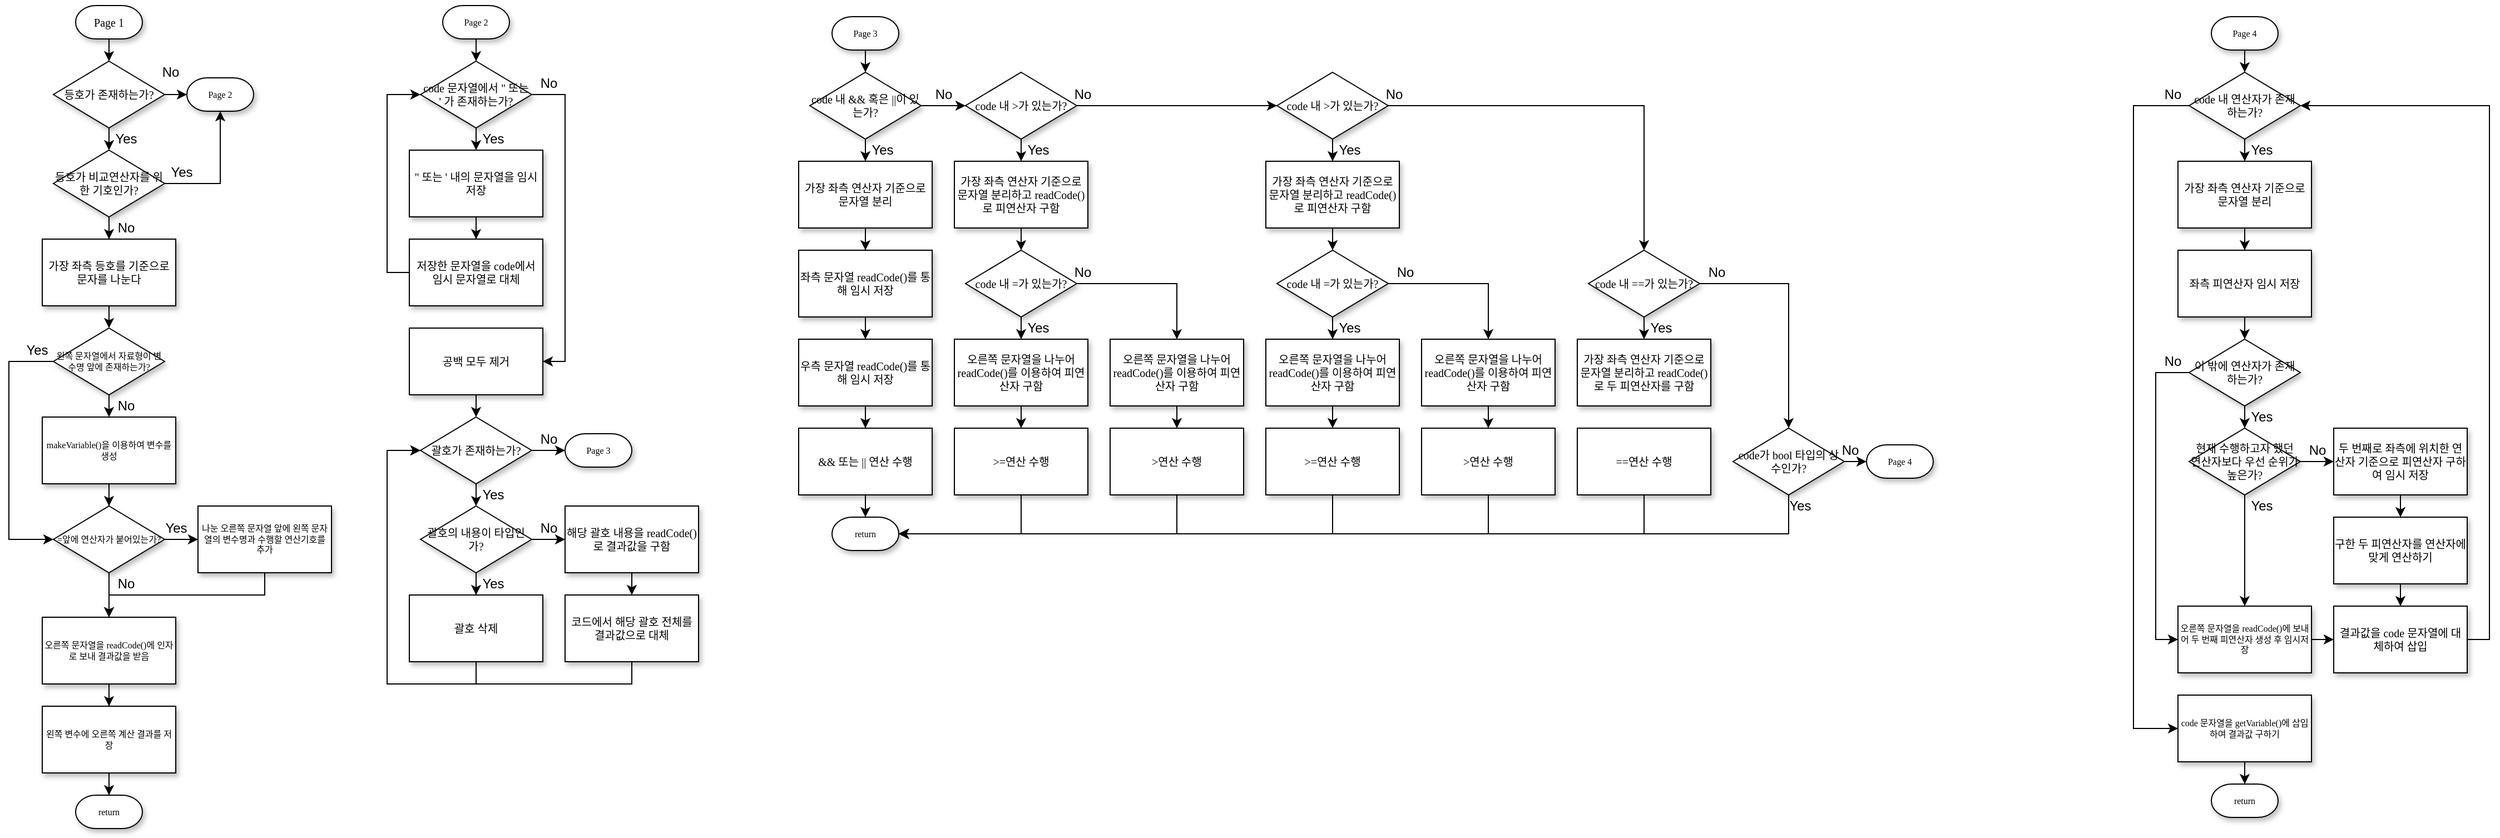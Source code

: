 <mxfile version="12.5.5" type="device"><diagram name="Page-1" id="edf60f1a-56cd-e834-aa8a-f176f3a09ee4"><mxGraphModel dx="1826" dy="829" grid="1" gridSize="10" guides="1" tooltips="1" connect="1" arrows="1" fold="1" page="1" pageScale="1" pageWidth="1100" pageHeight="850" background="#ffffff" math="0" shadow="0"><root><mxCell id="0"/><mxCell id="1" parent="0"/><mxCell id="qxy805auKsBZZ3fR9gLI-24" style="edgeStyle=orthogonalEdgeStyle;rounded=0;orthogonalLoop=1;jettySize=auto;html=1;exitX=0.5;exitY=1;exitDx=0;exitDy=0;exitPerimeter=0;entryX=0.5;entryY=0;entryDx=0;entryDy=0;" edge="1" parent="1" source="qxy805auKsBZZ3fR9gLI-2" target="qxy805auKsBZZ3fR9gLI-3"><mxGeometry relative="1" as="geometry"/></mxCell><mxCell id="qxy805auKsBZZ3fR9gLI-2" value="&lt;font style=&quot;font-size: 10px&quot;&gt;Page 1&lt;/font&gt;" style="strokeWidth=1;html=1;shape=mxgraph.flowchart.terminator;whiteSpace=wrap;rounded=0;shadow=1;labelBackgroundColor=none;fontFamily=Verdana;fontSize=8;align=center;" vertex="1" parent="1"><mxGeometry x="100" y="60" width="60" height="30" as="geometry"/></mxCell><mxCell id="qxy805auKsBZZ3fR9gLI-25" style="edgeStyle=orthogonalEdgeStyle;rounded=0;orthogonalLoop=1;jettySize=auto;html=1;exitX=0.5;exitY=1;exitDx=0;exitDy=0;entryX=0.5;entryY=0;entryDx=0;entryDy=0;" edge="1" parent="1" source="qxy805auKsBZZ3fR9gLI-3" target="qxy805auKsBZZ3fR9gLI-5"><mxGeometry relative="1" as="geometry"/></mxCell><mxCell id="qxy805auKsBZZ3fR9gLI-40" style="edgeStyle=orthogonalEdgeStyle;rounded=0;orthogonalLoop=1;jettySize=auto;html=1;exitX=1;exitY=0.5;exitDx=0;exitDy=0;entryX=0;entryY=0.5;entryDx=0;entryDy=0;entryPerimeter=0;" edge="1" parent="1" source="qxy805auKsBZZ3fR9gLI-3" target="qxy805auKsBZZ3fR9gLI-36"><mxGeometry relative="1" as="geometry"/></mxCell><mxCell id="qxy805auKsBZZ3fR9gLI-3" value="&lt;font style=&quot;font-size: 10px&quot;&gt;등호가 존재하는가?&lt;/font&gt;" style="rhombus;whiteSpace=wrap;html=1;rounded=0;shadow=1;labelBackgroundColor=none;strokeWidth=1;fontFamily=Verdana;fontSize=8;align=center;" vertex="1" parent="1"><mxGeometry x="80" y="110" width="100" height="60" as="geometry"/></mxCell><mxCell id="qxy805auKsBZZ3fR9gLI-27" style="edgeStyle=orthogonalEdgeStyle;rounded=0;orthogonalLoop=1;jettySize=auto;html=1;exitX=0.5;exitY=1;exitDx=0;exitDy=0;entryX=0.5;entryY=0;entryDx=0;entryDy=0;" edge="1" parent="1" source="qxy805auKsBZZ3fR9gLI-4" target="qxy805auKsBZZ3fR9gLI-7"><mxGeometry relative="1" as="geometry"/></mxCell><mxCell id="qxy805auKsBZZ3fR9gLI-4" value="&lt;font style=&quot;font-size: 10px&quot;&gt;가장 좌측 등호를 기준으로 문자를 나눈다&lt;/font&gt;" style="rounded=0;whiteSpace=wrap;html=1;shadow=1;labelBackgroundColor=none;strokeWidth=1;fontFamily=Verdana;fontSize=8;align=center;" vertex="1" parent="1"><mxGeometry x="70" y="270" width="120" height="60" as="geometry"/></mxCell><mxCell id="qxy805auKsBZZ3fR9gLI-26" style="edgeStyle=orthogonalEdgeStyle;rounded=0;orthogonalLoop=1;jettySize=auto;html=1;exitX=0.5;exitY=1;exitDx=0;exitDy=0;" edge="1" parent="1" source="qxy805auKsBZZ3fR9gLI-5" target="qxy805auKsBZZ3fR9gLI-4"><mxGeometry relative="1" as="geometry"/></mxCell><mxCell id="qxy805auKsBZZ3fR9gLI-41" style="edgeStyle=orthogonalEdgeStyle;rounded=0;orthogonalLoop=1;jettySize=auto;html=1;exitX=1;exitY=0.5;exitDx=0;exitDy=0;entryX=0.5;entryY=1;entryDx=0;entryDy=0;entryPerimeter=0;" edge="1" parent="1" source="qxy805auKsBZZ3fR9gLI-5" target="qxy805auKsBZZ3fR9gLI-36"><mxGeometry relative="1" as="geometry"/></mxCell><mxCell id="qxy805auKsBZZ3fR9gLI-5" value="&lt;font style=&quot;font-size: 10px&quot;&gt;등호가 비교연산자를 위한 기호인가?&lt;/font&gt;" style="rhombus;whiteSpace=wrap;html=1;rounded=0;shadow=1;labelBackgroundColor=none;strokeWidth=1;fontFamily=Verdana;fontSize=8;align=center;" vertex="1" parent="1"><mxGeometry x="80" y="190" width="100" height="60" as="geometry"/></mxCell><mxCell id="qxy805auKsBZZ3fR9gLI-29" style="edgeStyle=orthogonalEdgeStyle;rounded=0;orthogonalLoop=1;jettySize=auto;html=1;exitX=0.5;exitY=1;exitDx=0;exitDy=0;" edge="1" parent="1" source="qxy805auKsBZZ3fR9gLI-6" target="qxy805auKsBZZ3fR9gLI-12"><mxGeometry relative="1" as="geometry"/></mxCell><mxCell id="qxy805auKsBZZ3fR9gLI-6" value="makeVariable()을 이용하여 변수를 생성" style="rounded=0;whiteSpace=wrap;html=1;shadow=1;labelBackgroundColor=none;strokeWidth=1;fontFamily=Verdana;fontSize=8;align=center;" vertex="1" parent="1"><mxGeometry x="70" y="430" width="120" height="60" as="geometry"/></mxCell><mxCell id="qxy805auKsBZZ3fR9gLI-28" style="edgeStyle=orthogonalEdgeStyle;rounded=0;orthogonalLoop=1;jettySize=auto;html=1;exitX=0.5;exitY=1;exitDx=0;exitDy=0;entryX=0.5;entryY=0;entryDx=0;entryDy=0;" edge="1" parent="1" source="qxy805auKsBZZ3fR9gLI-7" target="qxy805auKsBZZ3fR9gLI-6"><mxGeometry relative="1" as="geometry"/></mxCell><mxCell id="qxy805auKsBZZ3fR9gLI-30" style="edgeStyle=orthogonalEdgeStyle;rounded=0;orthogonalLoop=1;jettySize=auto;html=1;exitX=0;exitY=0.5;exitDx=0;exitDy=0;entryX=0;entryY=0.5;entryDx=0;entryDy=0;" edge="1" parent="1" source="qxy805auKsBZZ3fR9gLI-7" target="qxy805auKsBZZ3fR9gLI-12"><mxGeometry relative="1" as="geometry"><Array as="points"><mxPoint x="40" y="380"/><mxPoint x="40" y="540"/></Array></mxGeometry></mxCell><mxCell id="qxy805auKsBZZ3fR9gLI-7" value="왼쪽 문자열에서 자료형이 변수명 앞에 존재하는가?" style="rhombus;whiteSpace=wrap;html=1;rounded=0;shadow=1;labelBackgroundColor=none;strokeWidth=1;fontFamily=Verdana;fontSize=8;align=center;" vertex="1" parent="1"><mxGeometry x="80" y="350" width="100" height="60" as="geometry"/></mxCell><mxCell id="qxy805auKsBZZ3fR9gLI-23" style="edgeStyle=orthogonalEdgeStyle;rounded=0;orthogonalLoop=1;jettySize=auto;html=1;exitX=0.5;exitY=1;exitDx=0;exitDy=0;" edge="1" parent="1" source="qxy805auKsBZZ3fR9gLI-8" target="qxy805auKsBZZ3fR9gLI-9"><mxGeometry relative="1" as="geometry"/></mxCell><mxCell id="qxy805auKsBZZ3fR9gLI-8" value="오른쪽 문자열을 readCode()에 인자로 보내 결과값을 받음" style="rounded=0;whiteSpace=wrap;html=1;shadow=1;labelBackgroundColor=none;strokeWidth=1;fontFamily=Verdana;fontSize=8;align=center;" vertex="1" parent="1"><mxGeometry x="70" y="610" width="120" height="60" as="geometry"/></mxCell><mxCell id="qxy805auKsBZZ3fR9gLI-35" style="edgeStyle=orthogonalEdgeStyle;rounded=0;orthogonalLoop=1;jettySize=auto;html=1;exitX=0.5;exitY=1;exitDx=0;exitDy=0;" edge="1" parent="1" source="qxy805auKsBZZ3fR9gLI-9" target="qxy805auKsBZZ3fR9gLI-34"><mxGeometry relative="1" as="geometry"/></mxCell><mxCell id="qxy805auKsBZZ3fR9gLI-9" value="왼쪽 변수에 오른쪽 계산 결과를 저장" style="rounded=0;whiteSpace=wrap;html=1;shadow=1;labelBackgroundColor=none;strokeWidth=1;fontFamily=Verdana;fontSize=8;align=center;" vertex="1" parent="1"><mxGeometry x="70" y="690" width="120" height="60" as="geometry"/></mxCell><mxCell id="qxy805auKsBZZ3fR9gLI-22" style="edgeStyle=orthogonalEdgeStyle;rounded=0;orthogonalLoop=1;jettySize=auto;html=1;exitX=0.5;exitY=1;exitDx=0;exitDy=0;entryX=0.5;entryY=0;entryDx=0;entryDy=0;" edge="1" parent="1" source="qxy805auKsBZZ3fR9gLI-10" target="qxy805auKsBZZ3fR9gLI-8"><mxGeometry relative="1" as="geometry"/></mxCell><mxCell id="qxy805auKsBZZ3fR9gLI-10" value="나눈 오른쪽 문자열 앞에 왼쪽 문자열의 변수명과 수행할 연산기호를 추가" style="rounded=0;whiteSpace=wrap;html=1;shadow=1;labelBackgroundColor=none;strokeWidth=1;fontFamily=Verdana;fontSize=8;align=center;" vertex="1" parent="1"><mxGeometry x="210" y="510" width="120" height="60" as="geometry"/></mxCell><mxCell id="qxy805auKsBZZ3fR9gLI-16" style="edgeStyle=orthogonalEdgeStyle;rounded=0;orthogonalLoop=1;jettySize=auto;html=1;exitX=1;exitY=0.5;exitDx=0;exitDy=0;entryX=0;entryY=0.5;entryDx=0;entryDy=0;" edge="1" parent="1" source="qxy805auKsBZZ3fR9gLI-12" target="qxy805auKsBZZ3fR9gLI-10"><mxGeometry relative="1" as="geometry"/></mxCell><mxCell id="qxy805auKsBZZ3fR9gLI-19" style="edgeStyle=orthogonalEdgeStyle;rounded=0;orthogonalLoop=1;jettySize=auto;html=1;exitX=0.5;exitY=1;exitDx=0;exitDy=0;entryX=0.5;entryY=0;entryDx=0;entryDy=0;" edge="1" parent="1" source="qxy805auKsBZZ3fR9gLI-12" target="qxy805auKsBZZ3fR9gLI-8"><mxGeometry relative="1" as="geometry"/></mxCell><mxCell id="qxy805auKsBZZ3fR9gLI-12" value="=앞에 연산자가 붙어있는가?" style="rhombus;whiteSpace=wrap;html=1;rounded=0;shadow=1;labelBackgroundColor=none;strokeWidth=1;fontFamily=Verdana;fontSize=8;align=center;" vertex="1" parent="1"><mxGeometry x="80" y="510" width="100" height="60" as="geometry"/></mxCell><mxCell id="qxy805auKsBZZ3fR9gLI-18" value="Yes" style="text;html=1;align=center;verticalAlign=middle;resizable=0;points=[];autosize=1;" vertex="1" parent="1"><mxGeometry x="175" y="520" width="30" height="20" as="geometry"/></mxCell><mxCell id="qxy805auKsBZZ3fR9gLI-20" value="No" style="text;html=1;align=center;verticalAlign=middle;resizable=0;points=[];autosize=1;" vertex="1" parent="1"><mxGeometry x="130" y="570" width="30" height="20" as="geometry"/></mxCell><mxCell id="qxy805auKsBZZ3fR9gLI-34" value="return" style="strokeWidth=1;html=1;shape=mxgraph.flowchart.terminator;whiteSpace=wrap;rounded=0;shadow=1;labelBackgroundColor=none;fontFamily=Verdana;fontSize=8;align=center;" vertex="1" parent="1"><mxGeometry x="100" y="770" width="60" height="30" as="geometry"/></mxCell><mxCell id="qxy805auKsBZZ3fR9gLI-36" value="Page 2" style="strokeWidth=1;html=1;shape=mxgraph.flowchart.terminator;whiteSpace=wrap;rounded=0;shadow=1;labelBackgroundColor=none;fontFamily=Verdana;fontSize=8;align=center;" vertex="1" parent="1"><mxGeometry x="200" y="125.0" width="60" height="30" as="geometry"/></mxCell><mxCell id="qxy805auKsBZZ3fR9gLI-69" style="edgeStyle=orthogonalEdgeStyle;rounded=0;orthogonalLoop=1;jettySize=auto;html=1;exitX=0.5;exitY=1;exitDx=0;exitDy=0;exitPerimeter=0;entryX=0.5;entryY=0;entryDx=0;entryDy=0;" edge="1" parent="1" source="qxy805auKsBZZ3fR9gLI-43" target="qxy805auKsBZZ3fR9gLI-44"><mxGeometry relative="1" as="geometry"/></mxCell><mxCell id="qxy805auKsBZZ3fR9gLI-43" value="Page 2" style="strokeWidth=1;html=1;shape=mxgraph.flowchart.terminator;whiteSpace=wrap;rounded=0;shadow=1;labelBackgroundColor=none;fontFamily=Verdana;fontSize=8;align=center;" vertex="1" parent="1"><mxGeometry x="430" y="60" width="60" height="30" as="geometry"/></mxCell><mxCell id="qxy805auKsBZZ3fR9gLI-48" style="edgeStyle=orthogonalEdgeStyle;rounded=0;orthogonalLoop=1;jettySize=auto;html=1;exitX=0.5;exitY=1;exitDx=0;exitDy=0;entryX=0.5;entryY=0;entryDx=0;entryDy=0;" edge="1" parent="1" source="qxy805auKsBZZ3fR9gLI-44" target="qxy805auKsBZZ3fR9gLI-45"><mxGeometry relative="1" as="geometry"/></mxCell><mxCell id="qxy805auKsBZZ3fR9gLI-51" style="edgeStyle=orthogonalEdgeStyle;rounded=0;orthogonalLoop=1;jettySize=auto;html=1;exitX=1;exitY=0.5;exitDx=0;exitDy=0;entryX=1;entryY=0.5;entryDx=0;entryDy=0;" edge="1" parent="1" source="qxy805auKsBZZ3fR9gLI-44" target="qxy805auKsBZZ3fR9gLI-50"><mxGeometry relative="1" as="geometry"/></mxCell><mxCell id="qxy805auKsBZZ3fR9gLI-44" value="&lt;span style=&quot;font-size: 10px&quot;&gt;code 문자열에서 &quot; 또는 ' 가 존재하는가?&lt;/span&gt;" style="rhombus;whiteSpace=wrap;html=1;rounded=0;shadow=1;labelBackgroundColor=none;strokeWidth=1;fontFamily=Verdana;fontSize=8;align=center;" vertex="1" parent="1"><mxGeometry x="410" y="110" width="100" height="60" as="geometry"/></mxCell><mxCell id="qxy805auKsBZZ3fR9gLI-49" style="edgeStyle=orthogonalEdgeStyle;rounded=0;orthogonalLoop=1;jettySize=auto;html=1;exitX=0.5;exitY=1;exitDx=0;exitDy=0;" edge="1" parent="1" source="qxy805auKsBZZ3fR9gLI-45" target="qxy805auKsBZZ3fR9gLI-46"><mxGeometry relative="1" as="geometry"/></mxCell><mxCell id="qxy805auKsBZZ3fR9gLI-45" value="&lt;span style=&quot;font-size: 10px&quot;&gt;&quot; 또는 ' 내의 문자열을 임시 저장&lt;/span&gt;" style="rounded=0;whiteSpace=wrap;html=1;shadow=1;labelBackgroundColor=none;strokeWidth=1;fontFamily=Verdana;fontSize=8;align=center;" vertex="1" parent="1"><mxGeometry x="400" y="190" width="120" height="60" as="geometry"/></mxCell><mxCell id="qxy805auKsBZZ3fR9gLI-47" style="edgeStyle=orthogonalEdgeStyle;rounded=0;orthogonalLoop=1;jettySize=auto;html=1;exitX=0;exitY=0.5;exitDx=0;exitDy=0;entryX=0;entryY=0.5;entryDx=0;entryDy=0;" edge="1" parent="1" source="qxy805auKsBZZ3fR9gLI-46" target="qxy805auKsBZZ3fR9gLI-44"><mxGeometry relative="1" as="geometry"/></mxCell><mxCell id="qxy805auKsBZZ3fR9gLI-46" value="&lt;span style=&quot;font-size: 10px&quot;&gt;저장한 문자열을 code에서 임시 문자열로 대체&lt;/span&gt;" style="rounded=0;whiteSpace=wrap;html=1;shadow=1;labelBackgroundColor=none;strokeWidth=1;fontFamily=Verdana;fontSize=8;align=center;" vertex="1" parent="1"><mxGeometry x="400" y="270" width="120" height="60" as="geometry"/></mxCell><mxCell id="qxy805auKsBZZ3fR9gLI-98" style="edgeStyle=orthogonalEdgeStyle;rounded=0;orthogonalLoop=1;jettySize=auto;html=1;exitX=0.5;exitY=1;exitDx=0;exitDy=0;entryX=0.5;entryY=0;entryDx=0;entryDy=0;" edge="1" parent="1" source="qxy805auKsBZZ3fR9gLI-50" target="qxy805auKsBZZ3fR9gLI-53"><mxGeometry relative="1" as="geometry"/></mxCell><mxCell id="qxy805auKsBZZ3fR9gLI-50" value="&lt;span style=&quot;font-size: 10px&quot;&gt;공백 모두 제거&lt;/span&gt;" style="rounded=0;whiteSpace=wrap;html=1;shadow=1;labelBackgroundColor=none;strokeWidth=1;fontFamily=Verdana;fontSize=8;align=center;" vertex="1" parent="1"><mxGeometry x="400" y="350" width="120" height="60" as="geometry"/></mxCell><mxCell id="qxy805auKsBZZ3fR9gLI-65" style="edgeStyle=orthogonalEdgeStyle;rounded=0;orthogonalLoop=1;jettySize=auto;html=1;exitX=0.5;exitY=1;exitDx=0;exitDy=0;entryX=0.5;entryY=0;entryDx=0;entryDy=0;" edge="1" parent="1" source="qxy805auKsBZZ3fR9gLI-53" target="qxy805auKsBZZ3fR9gLI-54"><mxGeometry relative="1" as="geometry"/></mxCell><mxCell id="qxy805auKsBZZ3fR9gLI-68" style="edgeStyle=orthogonalEdgeStyle;rounded=0;orthogonalLoop=1;jettySize=auto;html=1;exitX=1;exitY=0.5;exitDx=0;exitDy=0;entryX=0;entryY=0.5;entryDx=0;entryDy=0;entryPerimeter=0;" edge="1" parent="1" source="qxy805auKsBZZ3fR9gLI-53" target="qxy805auKsBZZ3fR9gLI-66"><mxGeometry relative="1" as="geometry"/></mxCell><mxCell id="qxy805auKsBZZ3fR9gLI-53" value="&lt;span style=&quot;font-size: 10px&quot;&gt;괄호가 존재하는가?&lt;/span&gt;" style="rhombus;whiteSpace=wrap;html=1;rounded=0;shadow=1;labelBackgroundColor=none;strokeWidth=1;fontFamily=Verdana;fontSize=8;align=center;" vertex="1" parent="1"><mxGeometry x="410" y="430" width="100" height="60" as="geometry"/></mxCell><mxCell id="qxy805auKsBZZ3fR9gLI-58" style="edgeStyle=orthogonalEdgeStyle;rounded=0;orthogonalLoop=1;jettySize=auto;html=1;exitX=1;exitY=0.5;exitDx=0;exitDy=0;entryX=0;entryY=0.5;entryDx=0;entryDy=0;" edge="1" parent="1" source="qxy805auKsBZZ3fR9gLI-54" target="qxy805auKsBZZ3fR9gLI-56"><mxGeometry relative="1" as="geometry"/></mxCell><mxCell id="qxy805auKsBZZ3fR9gLI-60" style="edgeStyle=orthogonalEdgeStyle;rounded=0;orthogonalLoop=1;jettySize=auto;html=1;exitX=0.5;exitY=1;exitDx=0;exitDy=0;" edge="1" parent="1" source="qxy805auKsBZZ3fR9gLI-54" target="qxy805auKsBZZ3fR9gLI-55"><mxGeometry relative="1" as="geometry"/></mxCell><mxCell id="qxy805auKsBZZ3fR9gLI-54" value="&lt;span style=&quot;font-size: 10px&quot;&gt;괄호의 내용이 타입인가?&lt;/span&gt;" style="rhombus;whiteSpace=wrap;html=1;rounded=0;shadow=1;labelBackgroundColor=none;strokeWidth=1;fontFamily=Verdana;fontSize=8;align=center;" vertex="1" parent="1"><mxGeometry x="410" y="510" width="100" height="60" as="geometry"/></mxCell><mxCell id="qxy805auKsBZZ3fR9gLI-63" style="edgeStyle=orthogonalEdgeStyle;rounded=0;orthogonalLoop=1;jettySize=auto;html=1;exitX=0.5;exitY=1;exitDx=0;exitDy=0;" edge="1" parent="1" source="qxy805auKsBZZ3fR9gLI-55"><mxGeometry relative="1" as="geometry"><mxPoint x="410" y="460" as="targetPoint"/><Array as="points"><mxPoint x="460" y="670"/><mxPoint x="380" y="670"/><mxPoint x="380" y="460"/></Array></mxGeometry></mxCell><mxCell id="qxy805auKsBZZ3fR9gLI-55" value="&lt;span style=&quot;font-size: 10px&quot;&gt;괄호 삭제&lt;/span&gt;" style="rounded=0;whiteSpace=wrap;html=1;shadow=1;labelBackgroundColor=none;strokeWidth=1;fontFamily=Verdana;fontSize=8;align=center;" vertex="1" parent="1"><mxGeometry x="400" y="590" width="120" height="60" as="geometry"/></mxCell><mxCell id="qxy805auKsBZZ3fR9gLI-59" style="edgeStyle=orthogonalEdgeStyle;rounded=0;orthogonalLoop=1;jettySize=auto;html=1;exitX=0.5;exitY=1;exitDx=0;exitDy=0;entryX=0.5;entryY=0;entryDx=0;entryDy=0;" edge="1" parent="1" source="qxy805auKsBZZ3fR9gLI-56" target="qxy805auKsBZZ3fR9gLI-57"><mxGeometry relative="1" as="geometry"/></mxCell><mxCell id="qxy805auKsBZZ3fR9gLI-56" value="&lt;span style=&quot;font-size: 10px&quot;&gt;해당 괄호 내용을 readCode()로 결과값을 구함&lt;/span&gt;" style="rounded=0;whiteSpace=wrap;html=1;shadow=1;labelBackgroundColor=none;strokeWidth=1;fontFamily=Verdana;fontSize=8;align=center;" vertex="1" parent="1"><mxGeometry x="540" y="510" width="120" height="60" as="geometry"/></mxCell><mxCell id="qxy805auKsBZZ3fR9gLI-61" style="edgeStyle=orthogonalEdgeStyle;rounded=0;orthogonalLoop=1;jettySize=auto;html=1;exitX=0.5;exitY=1;exitDx=0;exitDy=0;entryX=0;entryY=0.5;entryDx=0;entryDy=0;" edge="1" parent="1" source="qxy805auKsBZZ3fR9gLI-57" target="qxy805auKsBZZ3fR9gLI-53"><mxGeometry relative="1" as="geometry"><Array as="points"><mxPoint x="600" y="670"/><mxPoint x="380" y="670"/><mxPoint x="380" y="460"/></Array></mxGeometry></mxCell><mxCell id="qxy805auKsBZZ3fR9gLI-57" value="&lt;span style=&quot;font-size: 10px&quot;&gt;코드에서 해당 괄호 전체를 결과값으로 대체&lt;/span&gt;" style="rounded=0;whiteSpace=wrap;html=1;shadow=1;labelBackgroundColor=none;strokeWidth=1;fontFamily=Verdana;fontSize=8;align=center;" vertex="1" parent="1"><mxGeometry x="540" y="590" width="120" height="60" as="geometry"/></mxCell><mxCell id="qxy805auKsBZZ3fR9gLI-66" value="Page 3" style="strokeWidth=1;html=1;shape=mxgraph.flowchart.terminator;whiteSpace=wrap;rounded=0;shadow=1;labelBackgroundColor=none;fontFamily=Verdana;fontSize=8;align=center;" vertex="1" parent="1"><mxGeometry x="540" y="445.0" width="60" height="30" as="geometry"/></mxCell><mxCell id="qxy805auKsBZZ3fR9gLI-96" style="edgeStyle=orthogonalEdgeStyle;rounded=0;orthogonalLoop=1;jettySize=auto;html=1;exitX=0.5;exitY=1;exitDx=0;exitDy=0;exitPerimeter=0;entryX=0.5;entryY=0;entryDx=0;entryDy=0;" edge="1" parent="1" source="qxy805auKsBZZ3fR9gLI-70" target="qxy805auKsBZZ3fR9gLI-71"><mxGeometry relative="1" as="geometry"/></mxCell><mxCell id="qxy805auKsBZZ3fR9gLI-70" value="Page 4" style="strokeWidth=1;html=1;shape=mxgraph.flowchart.terminator;whiteSpace=wrap;rounded=0;shadow=1;labelBackgroundColor=none;fontFamily=Verdana;fontSize=8;align=center;" vertex="1" parent="1"><mxGeometry x="2020" y="70.0" width="60" height="30" as="geometry"/></mxCell><mxCell id="qxy805auKsBZZ3fR9gLI-83" style="edgeStyle=orthogonalEdgeStyle;rounded=0;orthogonalLoop=1;jettySize=auto;html=1;exitX=0;exitY=0.5;exitDx=0;exitDy=0;entryX=0;entryY=0.5;entryDx=0;entryDy=0;" edge="1" parent="1" source="qxy805auKsBZZ3fR9gLI-71" target="qxy805auKsBZZ3fR9gLI-81"><mxGeometry relative="1" as="geometry"><Array as="points"><mxPoint x="1950" y="150"/><mxPoint x="1950" y="710"/></Array></mxGeometry></mxCell><mxCell id="qxy805auKsBZZ3fR9gLI-84" style="edgeStyle=orthogonalEdgeStyle;rounded=0;orthogonalLoop=1;jettySize=auto;html=1;exitX=0.5;exitY=1;exitDx=0;exitDy=0;entryX=0.5;entryY=0;entryDx=0;entryDy=0;" edge="1" parent="1" source="qxy805auKsBZZ3fR9gLI-71" target="qxy805auKsBZZ3fR9gLI-72"><mxGeometry relative="1" as="geometry"/></mxCell><mxCell id="qxy805auKsBZZ3fR9gLI-71" value="&lt;span style=&quot;font-size: 10px&quot;&gt;code 내 연산자가 존재하는가?&lt;/span&gt;" style="rhombus;whiteSpace=wrap;html=1;rounded=0;shadow=1;labelBackgroundColor=none;strokeWidth=1;fontFamily=Verdana;fontSize=8;align=center;" vertex="1" parent="1"><mxGeometry x="2000" y="120" width="100" height="60" as="geometry"/></mxCell><mxCell id="qxy805auKsBZZ3fR9gLI-85" style="edgeStyle=orthogonalEdgeStyle;rounded=0;orthogonalLoop=1;jettySize=auto;html=1;exitX=0.5;exitY=1;exitDx=0;exitDy=0;" edge="1" parent="1" source="qxy805auKsBZZ3fR9gLI-72" target="qxy805auKsBZZ3fR9gLI-73"><mxGeometry relative="1" as="geometry"/></mxCell><mxCell id="qxy805auKsBZZ3fR9gLI-72" value="&lt;span style=&quot;font-size: 10px&quot;&gt;가장 좌측 연산자 기준으로 문자열 분리&lt;/span&gt;" style="rounded=0;whiteSpace=wrap;html=1;shadow=1;labelBackgroundColor=none;strokeWidth=1;fontFamily=Verdana;fontSize=8;align=center;" vertex="1" parent="1"><mxGeometry x="1990" y="200" width="120" height="60" as="geometry"/></mxCell><mxCell id="qxy805auKsBZZ3fR9gLI-86" style="edgeStyle=orthogonalEdgeStyle;rounded=0;orthogonalLoop=1;jettySize=auto;html=1;exitX=0.5;exitY=1;exitDx=0;exitDy=0;entryX=0.5;entryY=0;entryDx=0;entryDy=0;" edge="1" parent="1" source="qxy805auKsBZZ3fR9gLI-73" target="qxy805auKsBZZ3fR9gLI-74"><mxGeometry relative="1" as="geometry"/></mxCell><mxCell id="qxy805auKsBZZ3fR9gLI-73" value="&lt;span style=&quot;font-size: 10px&quot;&gt;좌측 피연산자 임시 저장&lt;/span&gt;" style="rounded=0;whiteSpace=wrap;html=1;shadow=1;labelBackgroundColor=none;strokeWidth=1;fontFamily=Verdana;fontSize=8;align=center;" vertex="1" parent="1"><mxGeometry x="1990" y="280" width="120" height="60" as="geometry"/></mxCell><mxCell id="qxy805auKsBZZ3fR9gLI-87" style="edgeStyle=orthogonalEdgeStyle;rounded=0;orthogonalLoop=1;jettySize=auto;html=1;exitX=0.5;exitY=1;exitDx=0;exitDy=0;entryX=0.5;entryY=0;entryDx=0;entryDy=0;" edge="1" parent="1" source="qxy805auKsBZZ3fR9gLI-74" target="qxy805auKsBZZ3fR9gLI-75"><mxGeometry relative="1" as="geometry"/></mxCell><mxCell id="qxy805auKsBZZ3fR9gLI-88" style="edgeStyle=orthogonalEdgeStyle;rounded=0;orthogonalLoop=1;jettySize=auto;html=1;exitX=0;exitY=0.5;exitDx=0;exitDy=0;entryX=0;entryY=0.5;entryDx=0;entryDy=0;" edge="1" parent="1" source="qxy805auKsBZZ3fR9gLI-74" target="qxy805auKsBZZ3fR9gLI-79"><mxGeometry relative="1" as="geometry"><Array as="points"><mxPoint x="1970" y="390"/><mxPoint x="1970" y="630"/></Array></mxGeometry></mxCell><mxCell id="qxy805auKsBZZ3fR9gLI-74" value="&lt;span style=&quot;font-size: 10px&quot;&gt;이 밖에 연산자가 존재하는가?&lt;/span&gt;" style="rhombus;whiteSpace=wrap;html=1;rounded=0;shadow=1;labelBackgroundColor=none;strokeWidth=1;fontFamily=Verdana;fontSize=8;align=center;" vertex="1" parent="1"><mxGeometry x="2000" y="360" width="100" height="60" as="geometry"/></mxCell><mxCell id="qxy805auKsBZZ3fR9gLI-89" style="edgeStyle=orthogonalEdgeStyle;rounded=0;orthogonalLoop=1;jettySize=auto;html=1;exitX=0.5;exitY=1;exitDx=0;exitDy=0;entryX=0.5;entryY=0;entryDx=0;entryDy=0;" edge="1" parent="1" source="qxy805auKsBZZ3fR9gLI-75" target="qxy805auKsBZZ3fR9gLI-79"><mxGeometry relative="1" as="geometry"/></mxCell><mxCell id="qxy805auKsBZZ3fR9gLI-90" style="edgeStyle=orthogonalEdgeStyle;rounded=0;orthogonalLoop=1;jettySize=auto;html=1;exitX=1;exitY=0.5;exitDx=0;exitDy=0;entryX=0;entryY=0.5;entryDx=0;entryDy=0;" edge="1" parent="1" source="qxy805auKsBZZ3fR9gLI-75" target="qxy805auKsBZZ3fR9gLI-76"><mxGeometry relative="1" as="geometry"/></mxCell><mxCell id="qxy805auKsBZZ3fR9gLI-75" value="&lt;span style=&quot;font-size: 10px&quot;&gt;현재 수행하고자 했던 연산자보다 우선 순위가 높은가?&lt;/span&gt;" style="rhombus;whiteSpace=wrap;html=1;rounded=0;shadow=1;labelBackgroundColor=none;strokeWidth=1;fontFamily=Verdana;fontSize=8;align=center;" vertex="1" parent="1"><mxGeometry x="2000" y="440" width="100" height="60" as="geometry"/></mxCell><mxCell id="qxy805auKsBZZ3fR9gLI-91" style="edgeStyle=orthogonalEdgeStyle;rounded=0;orthogonalLoop=1;jettySize=auto;html=1;exitX=0.5;exitY=1;exitDx=0;exitDy=0;entryX=0.5;entryY=0;entryDx=0;entryDy=0;" edge="1" parent="1" source="qxy805auKsBZZ3fR9gLI-76" target="qxy805auKsBZZ3fR9gLI-77"><mxGeometry relative="1" as="geometry"/></mxCell><mxCell id="qxy805auKsBZZ3fR9gLI-76" value="&lt;span style=&quot;font-size: 10px&quot;&gt;두 번째로 좌측에 위치한 연산자 기준으로 피연산자 구하여 임시 저장&lt;/span&gt;" style="rounded=0;whiteSpace=wrap;html=1;shadow=1;labelBackgroundColor=none;strokeWidth=1;fontFamily=Verdana;fontSize=8;align=center;" vertex="1" parent="1"><mxGeometry x="2130" y="440" width="120" height="60" as="geometry"/></mxCell><mxCell id="qxy805auKsBZZ3fR9gLI-92" style="edgeStyle=orthogonalEdgeStyle;rounded=0;orthogonalLoop=1;jettySize=auto;html=1;exitX=0.5;exitY=1;exitDx=0;exitDy=0;entryX=0.5;entryY=0;entryDx=0;entryDy=0;" edge="1" parent="1" source="qxy805auKsBZZ3fR9gLI-77" target="qxy805auKsBZZ3fR9gLI-78"><mxGeometry relative="1" as="geometry"/></mxCell><mxCell id="qxy805auKsBZZ3fR9gLI-77" value="&lt;span style=&quot;font-size: 10px&quot;&gt;구한 두 피연산자를 연산자에 맞게 연산하기&lt;br&gt;&lt;/span&gt;" style="rounded=0;whiteSpace=wrap;html=1;shadow=1;labelBackgroundColor=none;strokeWidth=1;fontFamily=Verdana;fontSize=8;align=center;" vertex="1" parent="1"><mxGeometry x="2130" y="520" width="120" height="60" as="geometry"/></mxCell><mxCell id="qxy805auKsBZZ3fR9gLI-94" style="edgeStyle=orthogonalEdgeStyle;rounded=0;orthogonalLoop=1;jettySize=auto;html=1;exitX=1;exitY=0.5;exitDx=0;exitDy=0;entryX=1;entryY=0.5;entryDx=0;entryDy=0;" edge="1" parent="1" source="qxy805auKsBZZ3fR9gLI-78" target="qxy805auKsBZZ3fR9gLI-71"><mxGeometry relative="1" as="geometry"/></mxCell><mxCell id="qxy805auKsBZZ3fR9gLI-78" value="&lt;span style=&quot;font-size: 10px&quot;&gt;결과값을 code 문자열에 대체하여 삽입&lt;br&gt;&lt;/span&gt;" style="rounded=0;whiteSpace=wrap;html=1;shadow=1;labelBackgroundColor=none;strokeWidth=1;fontFamily=Verdana;fontSize=8;align=center;" vertex="1" parent="1"><mxGeometry x="2130" y="600" width="120" height="60" as="geometry"/></mxCell><mxCell id="qxy805auKsBZZ3fR9gLI-95" style="edgeStyle=orthogonalEdgeStyle;rounded=0;orthogonalLoop=1;jettySize=auto;html=1;exitX=1;exitY=0.5;exitDx=0;exitDy=0;entryX=0;entryY=0.5;entryDx=0;entryDy=0;" edge="1" parent="1" source="qxy805auKsBZZ3fR9gLI-79" target="qxy805auKsBZZ3fR9gLI-78"><mxGeometry relative="1" as="geometry"/></mxCell><mxCell id="qxy805auKsBZZ3fR9gLI-79" value="오른쪽 문자열을 readCode()에 보내어 두 번째 피연산자 생성 후 임시저장" style="rounded=0;whiteSpace=wrap;html=1;shadow=1;labelBackgroundColor=none;strokeWidth=1;fontFamily=Verdana;fontSize=8;align=center;" vertex="1" parent="1"><mxGeometry x="1990" y="600" width="120" height="60" as="geometry"/></mxCell><mxCell id="qxy805auKsBZZ3fR9gLI-93" style="edgeStyle=orthogonalEdgeStyle;rounded=0;orthogonalLoop=1;jettySize=auto;html=1;exitX=0.5;exitY=1;exitDx=0;exitDy=0;entryX=0.5;entryY=0;entryDx=0;entryDy=0;entryPerimeter=0;" edge="1" parent="1" source="qxy805auKsBZZ3fR9gLI-81" target="qxy805auKsBZZ3fR9gLI-82"><mxGeometry relative="1" as="geometry"/></mxCell><mxCell id="qxy805auKsBZZ3fR9gLI-81" value="code 문자열을 getVariable()에 삽입하여 결과값 구하기" style="rounded=0;whiteSpace=wrap;html=1;shadow=1;labelBackgroundColor=none;strokeWidth=1;fontFamily=Verdana;fontSize=8;align=center;" vertex="1" parent="1"><mxGeometry x="1990" y="680" width="120" height="60" as="geometry"/></mxCell><mxCell id="qxy805auKsBZZ3fR9gLI-82" value="return" style="strokeWidth=1;html=1;shape=mxgraph.flowchart.terminator;whiteSpace=wrap;rounded=0;shadow=1;labelBackgroundColor=none;fontFamily=Verdana;fontSize=8;align=center;" vertex="1" parent="1"><mxGeometry x="2020" y="760" width="60" height="30" as="geometry"/></mxCell><mxCell id="qxy805auKsBZZ3fR9gLI-111" style="edgeStyle=orthogonalEdgeStyle;rounded=0;orthogonalLoop=1;jettySize=auto;html=1;exitX=0.5;exitY=1;exitDx=0;exitDy=0;exitPerimeter=0;entryX=0.5;entryY=0;entryDx=0;entryDy=0;" edge="1" parent="1" source="qxy805auKsBZZ3fR9gLI-97" target="qxy805auKsBZZ3fR9gLI-99"><mxGeometry relative="1" as="geometry"/></mxCell><mxCell id="qxy805auKsBZZ3fR9gLI-97" value="Page 3" style="strokeWidth=1;html=1;shape=mxgraph.flowchart.terminator;whiteSpace=wrap;rounded=0;shadow=1;labelBackgroundColor=none;fontFamily=Verdana;fontSize=8;align=center;" vertex="1" parent="1"><mxGeometry x="780" y="70.0" width="60" height="30" as="geometry"/></mxCell><mxCell id="qxy805auKsBZZ3fR9gLI-105" style="edgeStyle=orthogonalEdgeStyle;rounded=0;orthogonalLoop=1;jettySize=auto;html=1;exitX=0.5;exitY=1;exitDx=0;exitDy=0;entryX=0.5;entryY=0;entryDx=0;entryDy=0;" edge="1" parent="1" source="qxy805auKsBZZ3fR9gLI-99" target="qxy805auKsBZZ3fR9gLI-100"><mxGeometry relative="1" as="geometry"/></mxCell><mxCell id="qxy805auKsBZZ3fR9gLI-116" style="edgeStyle=orthogonalEdgeStyle;rounded=0;orthogonalLoop=1;jettySize=auto;html=1;exitX=1;exitY=0.5;exitDx=0;exitDy=0;entryX=0;entryY=0.5;entryDx=0;entryDy=0;" edge="1" parent="1" source="qxy805auKsBZZ3fR9gLI-99" target="qxy805auKsBZZ3fR9gLI-110"><mxGeometry relative="1" as="geometry"/></mxCell><mxCell id="qxy805auKsBZZ3fR9gLI-99" value="&lt;span style=&quot;font-size: 10px&quot;&gt;code 내 &amp;amp;&amp;amp; 혹은 ||이 있는가?&lt;/span&gt;" style="rhombus;whiteSpace=wrap;html=1;rounded=0;shadow=1;labelBackgroundColor=none;strokeWidth=1;fontFamily=Verdana;fontSize=8;align=center;" vertex="1" parent="1"><mxGeometry x="760" y="120" width="100" height="60" as="geometry"/></mxCell><mxCell id="qxy805auKsBZZ3fR9gLI-106" style="edgeStyle=orthogonalEdgeStyle;rounded=0;orthogonalLoop=1;jettySize=auto;html=1;exitX=0.5;exitY=1;exitDx=0;exitDy=0;" edge="1" parent="1" source="qxy805auKsBZZ3fR9gLI-100" target="qxy805auKsBZZ3fR9gLI-101"><mxGeometry relative="1" as="geometry"/></mxCell><mxCell id="qxy805auKsBZZ3fR9gLI-100" value="&lt;span style=&quot;font-size: 10px&quot;&gt;가장 좌측 연산자 기준으로 문자열 분리&lt;/span&gt;" style="rounded=0;whiteSpace=wrap;html=1;shadow=1;labelBackgroundColor=none;strokeWidth=1;fontFamily=Verdana;fontSize=8;align=center;" vertex="1" parent="1"><mxGeometry x="750" y="200" width="120" height="60" as="geometry"/></mxCell><mxCell id="qxy805auKsBZZ3fR9gLI-107" style="edgeStyle=orthogonalEdgeStyle;rounded=0;orthogonalLoop=1;jettySize=auto;html=1;exitX=0.5;exitY=1;exitDx=0;exitDy=0;" edge="1" parent="1" source="qxy805auKsBZZ3fR9gLI-101" target="qxy805auKsBZZ3fR9gLI-102"><mxGeometry relative="1" as="geometry"/></mxCell><mxCell id="qxy805auKsBZZ3fR9gLI-101" value="&lt;span style=&quot;font-size: 10px&quot;&gt;좌측 문자열 readCode()를 통해 임시 저장&lt;/span&gt;" style="rounded=0;whiteSpace=wrap;html=1;shadow=1;labelBackgroundColor=none;strokeWidth=1;fontFamily=Verdana;fontSize=8;align=center;" vertex="1" parent="1"><mxGeometry x="750" y="280" width="120" height="60" as="geometry"/></mxCell><mxCell id="qxy805auKsBZZ3fR9gLI-108" style="edgeStyle=orthogonalEdgeStyle;rounded=0;orthogonalLoop=1;jettySize=auto;html=1;exitX=0.5;exitY=1;exitDx=0;exitDy=0;" edge="1" parent="1" source="qxy805auKsBZZ3fR9gLI-102" target="qxy805auKsBZZ3fR9gLI-103"><mxGeometry relative="1" as="geometry"/></mxCell><mxCell id="qxy805auKsBZZ3fR9gLI-102" value="&lt;span style=&quot;font-size: 10px&quot;&gt;우측 문자열 readCode()를 통해 임시 저장&lt;/span&gt;" style="rounded=0;whiteSpace=wrap;html=1;shadow=1;labelBackgroundColor=none;strokeWidth=1;fontFamily=Verdana;fontSize=8;align=center;" vertex="1" parent="1"><mxGeometry x="750" y="360" width="120" height="60" as="geometry"/></mxCell><mxCell id="qxy805auKsBZZ3fR9gLI-109" style="edgeStyle=orthogonalEdgeStyle;rounded=0;orthogonalLoop=1;jettySize=auto;html=1;exitX=0.5;exitY=1;exitDx=0;exitDy=0;entryX=0.5;entryY=0;entryDx=0;entryDy=0;entryPerimeter=0;" edge="1" parent="1" source="qxy805auKsBZZ3fR9gLI-103" target="qxy805auKsBZZ3fR9gLI-104"><mxGeometry relative="1" as="geometry"/></mxCell><mxCell id="qxy805auKsBZZ3fR9gLI-103" value="&lt;span style=&quot;font-size: 10px&quot;&gt;&amp;amp;&amp;amp; 또는 || 연산 수행&lt;/span&gt;" style="rounded=0;whiteSpace=wrap;html=1;shadow=1;labelBackgroundColor=none;strokeWidth=1;fontFamily=Verdana;fontSize=8;align=center;" vertex="1" parent="1"><mxGeometry x="750" y="440" width="120" height="60" as="geometry"/></mxCell><mxCell id="qxy805auKsBZZ3fR9gLI-104" value="return" style="strokeWidth=1;html=1;shape=mxgraph.flowchart.terminator;whiteSpace=wrap;rounded=0;shadow=1;labelBackgroundColor=none;fontFamily=Verdana;fontSize=8;align=center;" vertex="1" parent="1"><mxGeometry x="780" y="520" width="60" height="30" as="geometry"/></mxCell><mxCell id="qxy805auKsBZZ3fR9gLI-118" style="edgeStyle=orthogonalEdgeStyle;rounded=0;orthogonalLoop=1;jettySize=auto;html=1;exitX=0.5;exitY=1;exitDx=0;exitDy=0;entryX=0.5;entryY=0;entryDx=0;entryDy=0;" edge="1" parent="1" source="qxy805auKsBZZ3fR9gLI-110" target="qxy805auKsBZZ3fR9gLI-112"><mxGeometry relative="1" as="geometry"/></mxCell><mxCell id="qxy805auKsBZZ3fR9gLI-139" style="edgeStyle=orthogonalEdgeStyle;rounded=0;orthogonalLoop=1;jettySize=auto;html=1;exitX=1;exitY=0.5;exitDx=0;exitDy=0;entryX=0;entryY=0.5;entryDx=0;entryDy=0;" edge="1" parent="1" source="qxy805auKsBZZ3fR9gLI-110" target="qxy805auKsBZZ3fR9gLI-124"><mxGeometry relative="1" as="geometry"/></mxCell><mxCell id="qxy805auKsBZZ3fR9gLI-110" value="&lt;span style=&quot;font-size: 10px&quot;&gt;code 내 &amp;gt;가 있는가?&lt;/span&gt;" style="rhombus;whiteSpace=wrap;html=1;rounded=0;shadow=1;labelBackgroundColor=none;strokeWidth=1;fontFamily=Verdana;fontSize=8;align=center;" vertex="1" parent="1"><mxGeometry x="900" y="120" width="100" height="60" as="geometry"/></mxCell><mxCell id="qxy805auKsBZZ3fR9gLI-130" style="edgeStyle=orthogonalEdgeStyle;rounded=0;orthogonalLoop=1;jettySize=auto;html=1;exitX=0.5;exitY=1;exitDx=0;exitDy=0;entryX=0.5;entryY=0;entryDx=0;entryDy=0;" edge="1" parent="1" source="qxy805auKsBZZ3fR9gLI-112" target="qxy805auKsBZZ3fR9gLI-120"><mxGeometry relative="1" as="geometry"/></mxCell><mxCell id="qxy805auKsBZZ3fR9gLI-112" value="&lt;span style=&quot;font-size: 10px&quot;&gt;가장 좌측 연산자 기준으로 문자열 분리하고 readCode()로 피연산자 구함&lt;/span&gt;" style="rounded=0;whiteSpace=wrap;html=1;shadow=1;labelBackgroundColor=none;strokeWidth=1;fontFamily=Verdana;fontSize=8;align=center;" vertex="1" parent="1"><mxGeometry x="890" y="200" width="120" height="60" as="geometry"/></mxCell><mxCell id="qxy805auKsBZZ3fR9gLI-131" style="edgeStyle=orthogonalEdgeStyle;rounded=0;orthogonalLoop=1;jettySize=auto;html=1;exitX=0.5;exitY=1;exitDx=0;exitDy=0;entryX=0.5;entryY=0;entryDx=0;entryDy=0;" edge="1" parent="1" source="qxy805auKsBZZ3fR9gLI-120" target="qxy805auKsBZZ3fR9gLI-122"><mxGeometry relative="1" as="geometry"/></mxCell><mxCell id="qxy805auKsBZZ3fR9gLI-150" style="edgeStyle=orthogonalEdgeStyle;rounded=0;orthogonalLoop=1;jettySize=auto;html=1;exitX=1;exitY=0.5;exitDx=0;exitDy=0;entryX=0.5;entryY=0;entryDx=0;entryDy=0;" edge="1" parent="1" source="qxy805auKsBZZ3fR9gLI-120" target="qxy805auKsBZZ3fR9gLI-127"><mxGeometry relative="1" as="geometry"/></mxCell><mxCell id="qxy805auKsBZZ3fR9gLI-120" value="&lt;span style=&quot;font-size: 10px&quot;&gt;code 내 =가 있는가?&lt;/span&gt;" style="rhombus;whiteSpace=wrap;html=1;rounded=0;shadow=1;labelBackgroundColor=none;strokeWidth=1;fontFamily=Verdana;fontSize=8;align=center;" vertex="1" parent="1"><mxGeometry x="900" y="280" width="100" height="60" as="geometry"/></mxCell><mxCell id="qxy805auKsBZZ3fR9gLI-132" style="edgeStyle=orthogonalEdgeStyle;rounded=0;orthogonalLoop=1;jettySize=auto;html=1;exitX=0.5;exitY=1;exitDx=0;exitDy=0;entryX=0.5;entryY=0;entryDx=0;entryDy=0;" edge="1" parent="1" source="qxy805auKsBZZ3fR9gLI-122" target="qxy805auKsBZZ3fR9gLI-128"><mxGeometry relative="1" as="geometry"/></mxCell><mxCell id="qxy805auKsBZZ3fR9gLI-122" value="&lt;span style=&quot;font-size: 10px&quot;&gt;오른쪽 문자열을 나누어 readCode()를 이용하여 피연산자 구함&lt;/span&gt;" style="rounded=0;whiteSpace=wrap;html=1;shadow=1;labelBackgroundColor=none;strokeWidth=1;fontFamily=Verdana;fontSize=8;align=center;" vertex="1" parent="1"><mxGeometry x="890" y="360" width="120" height="60" as="geometry"/></mxCell><mxCell id="qxy805auKsBZZ3fR9gLI-123" style="edgeStyle=orthogonalEdgeStyle;rounded=0;orthogonalLoop=1;jettySize=auto;html=1;exitX=0.5;exitY=1;exitDx=0;exitDy=0;entryX=0.5;entryY=0;entryDx=0;entryDy=0;" edge="1" parent="1" source="qxy805auKsBZZ3fR9gLI-124"><mxGeometry relative="1" as="geometry"><mxPoint x="1230" y="200" as="targetPoint"/></mxGeometry></mxCell><mxCell id="qxy805auKsBZZ3fR9gLI-151" style="edgeStyle=orthogonalEdgeStyle;rounded=0;orthogonalLoop=1;jettySize=auto;html=1;exitX=1;exitY=0.5;exitDx=0;exitDy=0;entryX=0.5;entryY=0;entryDx=0;entryDy=0;" edge="1" parent="1" source="qxy805auKsBZZ3fR9gLI-124" target="qxy805auKsBZZ3fR9gLI-146"><mxGeometry relative="1" as="geometry"/></mxCell><mxCell id="qxy805auKsBZZ3fR9gLI-124" value="&lt;span style=&quot;font-size: 10px&quot;&gt;code 내 &amp;gt;가 있는가?&lt;/span&gt;" style="rhombus;whiteSpace=wrap;html=1;rounded=0;shadow=1;labelBackgroundColor=none;strokeWidth=1;fontFamily=Verdana;fontSize=8;align=center;" vertex="1" parent="1"><mxGeometry x="1180" y="120" width="100" height="60" as="geometry"/></mxCell><mxCell id="qxy805auKsBZZ3fR9gLI-152" style="edgeStyle=orthogonalEdgeStyle;rounded=0;orthogonalLoop=1;jettySize=auto;html=1;exitX=0.5;exitY=1;exitDx=0;exitDy=0;" edge="1" parent="1" source="qxy805auKsBZZ3fR9gLI-126" target="qxy805auKsBZZ3fR9gLI-142"><mxGeometry relative="1" as="geometry"/></mxCell><mxCell id="qxy805auKsBZZ3fR9gLI-153" style="edgeStyle=orthogonalEdgeStyle;rounded=0;orthogonalLoop=1;jettySize=auto;html=1;exitX=1;exitY=0.5;exitDx=0;exitDy=0;entryX=0.5;entryY=0;entryDx=0;entryDy=0;" edge="1" parent="1" source="qxy805auKsBZZ3fR9gLI-126" target="qxy805auKsBZZ3fR9gLI-145"><mxGeometry relative="1" as="geometry"/></mxCell><mxCell id="qxy805auKsBZZ3fR9gLI-126" value="&lt;span style=&quot;font-size: 10px&quot;&gt;code 내 =가 있는가?&lt;/span&gt;" style="rhombus;whiteSpace=wrap;html=1;rounded=0;shadow=1;labelBackgroundColor=none;strokeWidth=1;fontFamily=Verdana;fontSize=8;align=center;" vertex="1" parent="1"><mxGeometry x="1180" y="280" width="100" height="60" as="geometry"/></mxCell><mxCell id="qxy805auKsBZZ3fR9gLI-135" style="edgeStyle=orthogonalEdgeStyle;rounded=0;orthogonalLoop=1;jettySize=auto;html=1;exitX=0.5;exitY=1;exitDx=0;exitDy=0;entryX=0.5;entryY=0;entryDx=0;entryDy=0;" edge="1" parent="1" source="qxy805auKsBZZ3fR9gLI-127" target="qxy805auKsBZZ3fR9gLI-133"><mxGeometry relative="1" as="geometry"/></mxCell><mxCell id="qxy805auKsBZZ3fR9gLI-127" value="&lt;span style=&quot;font-size: 10px&quot;&gt;오른쪽 문자열을 나누어 readCode()를 이용하여 피연산자 구함&lt;/span&gt;" style="rounded=0;whiteSpace=wrap;html=1;shadow=1;labelBackgroundColor=none;strokeWidth=1;fontFamily=Verdana;fontSize=8;align=center;" vertex="1" parent="1"><mxGeometry x="1030" y="360" width="120" height="60" as="geometry"/></mxCell><mxCell id="qxy805auKsBZZ3fR9gLI-138" style="edgeStyle=orthogonalEdgeStyle;rounded=0;orthogonalLoop=1;jettySize=auto;html=1;exitX=0.5;exitY=1;exitDx=0;exitDy=0;entryX=1;entryY=0.5;entryDx=0;entryDy=0;entryPerimeter=0;" edge="1" parent="1" source="qxy805auKsBZZ3fR9gLI-128" target="qxy805auKsBZZ3fR9gLI-104"><mxGeometry relative="1" as="geometry"/></mxCell><mxCell id="qxy805auKsBZZ3fR9gLI-128" value="&lt;span style=&quot;font-size: 10px&quot;&gt;&amp;gt;=연산 수행&lt;/span&gt;" style="rounded=0;whiteSpace=wrap;html=1;shadow=1;labelBackgroundColor=none;strokeWidth=1;fontFamily=Verdana;fontSize=8;align=center;" vertex="1" parent="1"><mxGeometry x="890" y="440" width="120" height="60" as="geometry"/></mxCell><mxCell id="qxy805auKsBZZ3fR9gLI-140" style="edgeStyle=orthogonalEdgeStyle;rounded=0;orthogonalLoop=1;jettySize=auto;html=1;exitX=0.5;exitY=1;exitDx=0;exitDy=0;entryX=0.5;entryY=0;entryDx=0;entryDy=0;" edge="1" parent="1" source="qxy805auKsBZZ3fR9gLI-129" target="qxy805auKsBZZ3fR9gLI-126"><mxGeometry relative="1" as="geometry"/></mxCell><mxCell id="qxy805auKsBZZ3fR9gLI-129" value="&lt;span style=&quot;font-size: 10px&quot;&gt;가장 좌측 연산자 기준으로 문자열 분리하고 readCode()로 피연산자 구함&lt;/span&gt;" style="rounded=0;whiteSpace=wrap;html=1;shadow=1;labelBackgroundColor=none;strokeWidth=1;fontFamily=Verdana;fontSize=8;align=center;" vertex="1" parent="1"><mxGeometry x="1170" y="200" width="120" height="60" as="geometry"/></mxCell><mxCell id="qxy805auKsBZZ3fR9gLI-136" style="edgeStyle=orthogonalEdgeStyle;rounded=0;orthogonalLoop=1;jettySize=auto;html=1;exitX=0.5;exitY=1;exitDx=0;exitDy=0;entryX=1;entryY=0.5;entryDx=0;entryDy=0;entryPerimeter=0;" edge="1" parent="1" source="qxy805auKsBZZ3fR9gLI-133" target="qxy805auKsBZZ3fR9gLI-104"><mxGeometry relative="1" as="geometry"/></mxCell><mxCell id="qxy805auKsBZZ3fR9gLI-133" value="&lt;span style=&quot;font-size: 10px&quot;&gt;&amp;gt;연산 수행&lt;/span&gt;" style="rounded=0;whiteSpace=wrap;html=1;shadow=1;labelBackgroundColor=none;strokeWidth=1;fontFamily=Verdana;fontSize=8;align=center;" vertex="1" parent="1"><mxGeometry x="1030" y="440" width="120" height="60" as="geometry"/></mxCell><mxCell id="qxy805auKsBZZ3fR9gLI-141" style="edgeStyle=orthogonalEdgeStyle;rounded=0;orthogonalLoop=1;jettySize=auto;html=1;exitX=0.5;exitY=1;exitDx=0;exitDy=0;entryX=0.5;entryY=0;entryDx=0;entryDy=0;" edge="1" parent="1" source="qxy805auKsBZZ3fR9gLI-142" target="qxy805auKsBZZ3fR9gLI-143"><mxGeometry relative="1" as="geometry"/></mxCell><mxCell id="qxy805auKsBZZ3fR9gLI-142" value="&lt;span style=&quot;font-size: 10px&quot;&gt;오른쪽 문자열을 나누어 readCode()를 이용하여 피연산자 구함&lt;/span&gt;" style="rounded=0;whiteSpace=wrap;html=1;shadow=1;labelBackgroundColor=none;strokeWidth=1;fontFamily=Verdana;fontSize=8;align=center;" vertex="1" parent="1"><mxGeometry x="1170" y="360" width="120" height="60" as="geometry"/></mxCell><mxCell id="qxy805auKsBZZ3fR9gLI-157" style="edgeStyle=orthogonalEdgeStyle;rounded=0;orthogonalLoop=1;jettySize=auto;html=1;exitX=0.5;exitY=1;exitDx=0;exitDy=0;entryX=1;entryY=0.5;entryDx=0;entryDy=0;entryPerimeter=0;" edge="1" parent="1" source="qxy805auKsBZZ3fR9gLI-143" target="qxy805auKsBZZ3fR9gLI-104"><mxGeometry relative="1" as="geometry"/></mxCell><mxCell id="qxy805auKsBZZ3fR9gLI-143" value="&lt;span style=&quot;font-size: 10px&quot;&gt;&amp;gt;=연산 수행&lt;/span&gt;" style="rounded=0;whiteSpace=wrap;html=1;shadow=1;labelBackgroundColor=none;strokeWidth=1;fontFamily=Verdana;fontSize=8;align=center;" vertex="1" parent="1"><mxGeometry x="1170" y="440" width="120" height="60" as="geometry"/></mxCell><mxCell id="qxy805auKsBZZ3fR9gLI-158" style="edgeStyle=orthogonalEdgeStyle;rounded=0;orthogonalLoop=1;jettySize=auto;html=1;exitX=0.5;exitY=1;exitDx=0;exitDy=0;entryX=1;entryY=0.5;entryDx=0;entryDy=0;entryPerimeter=0;" edge="1" parent="1" source="qxy805auKsBZZ3fR9gLI-144" target="qxy805auKsBZZ3fR9gLI-104"><mxGeometry relative="1" as="geometry"/></mxCell><mxCell id="qxy805auKsBZZ3fR9gLI-144" value="&lt;span style=&quot;font-size: 10px&quot;&gt;&amp;gt;연산 수행&lt;/span&gt;" style="rounded=0;whiteSpace=wrap;html=1;shadow=1;labelBackgroundColor=none;strokeWidth=1;fontFamily=Verdana;fontSize=8;align=center;" vertex="1" parent="1"><mxGeometry x="1310" y="440" width="120" height="60" as="geometry"/></mxCell><mxCell id="qxy805auKsBZZ3fR9gLI-154" style="edgeStyle=orthogonalEdgeStyle;rounded=0;orthogonalLoop=1;jettySize=auto;html=1;exitX=0.5;exitY=1;exitDx=0;exitDy=0;entryX=0.5;entryY=0;entryDx=0;entryDy=0;" edge="1" parent="1" source="qxy805auKsBZZ3fR9gLI-145" target="qxy805auKsBZZ3fR9gLI-144"><mxGeometry relative="1" as="geometry"/></mxCell><mxCell id="qxy805auKsBZZ3fR9gLI-145" value="&lt;span style=&quot;font-size: 10px&quot;&gt;오른쪽 문자열을 나누어 readCode()를 이용하여 피연산자 구함&lt;/span&gt;" style="rounded=0;whiteSpace=wrap;html=1;shadow=1;labelBackgroundColor=none;strokeWidth=1;fontFamily=Verdana;fontSize=8;align=center;" vertex="1" parent="1"><mxGeometry x="1310" y="360" width="120" height="60" as="geometry"/></mxCell><mxCell id="qxy805auKsBZZ3fR9gLI-155" style="edgeStyle=orthogonalEdgeStyle;rounded=0;orthogonalLoop=1;jettySize=auto;html=1;exitX=0.5;exitY=1;exitDx=0;exitDy=0;entryX=0.5;entryY=0;entryDx=0;entryDy=0;" edge="1" parent="1" source="qxy805auKsBZZ3fR9gLI-146" target="qxy805auKsBZZ3fR9gLI-147"><mxGeometry relative="1" as="geometry"/></mxCell><mxCell id="qxy805auKsBZZ3fR9gLI-156" style="edgeStyle=orthogonalEdgeStyle;rounded=0;orthogonalLoop=1;jettySize=auto;html=1;exitX=1;exitY=0.5;exitDx=0;exitDy=0;entryX=0.5;entryY=0;entryDx=0;entryDy=0;" edge="1" parent="1" source="qxy805auKsBZZ3fR9gLI-146" target="qxy805auKsBZZ3fR9gLI-149"><mxGeometry relative="1" as="geometry"/></mxCell><mxCell id="qxy805auKsBZZ3fR9gLI-146" value="&lt;span style=&quot;font-size: 10px&quot;&gt;code 내 ==가 있는가?&lt;/span&gt;" style="rhombus;whiteSpace=wrap;html=1;rounded=0;shadow=1;labelBackgroundColor=none;strokeWidth=1;fontFamily=Verdana;fontSize=8;align=center;" vertex="1" parent="1"><mxGeometry x="1460" y="280" width="100" height="60" as="geometry"/></mxCell><mxCell id="qxy805auKsBZZ3fR9gLI-147" value="&lt;span style=&quot;font-size: 10px&quot;&gt;가장 좌측 연산자 기준으로 문자열 분리하고 readCode()로 두 피연산자를 구함&lt;/span&gt;" style="rounded=0;whiteSpace=wrap;html=1;shadow=1;labelBackgroundColor=none;strokeWidth=1;fontFamily=Verdana;fontSize=8;align=center;" vertex="1" parent="1"><mxGeometry x="1450" y="360" width="120" height="60" as="geometry"/></mxCell><mxCell id="qxy805auKsBZZ3fR9gLI-160" style="edgeStyle=orthogonalEdgeStyle;rounded=0;orthogonalLoop=1;jettySize=auto;html=1;exitX=0.5;exitY=1;exitDx=0;exitDy=0;entryX=1;entryY=0.5;entryDx=0;entryDy=0;entryPerimeter=0;" edge="1" parent="1" source="qxy805auKsBZZ3fR9gLI-148" target="qxy805auKsBZZ3fR9gLI-104"><mxGeometry relative="1" as="geometry"/></mxCell><mxCell id="qxy805auKsBZZ3fR9gLI-148" value="&lt;span style=&quot;font-size: 10px&quot;&gt;==연산 수행&lt;/span&gt;" style="rounded=0;whiteSpace=wrap;html=1;shadow=1;labelBackgroundColor=none;strokeWidth=1;fontFamily=Verdana;fontSize=8;align=center;" vertex="1" parent="1"><mxGeometry x="1450" y="440" width="120" height="60" as="geometry"/></mxCell><mxCell id="qxy805auKsBZZ3fR9gLI-161" style="edgeStyle=orthogonalEdgeStyle;rounded=0;orthogonalLoop=1;jettySize=auto;html=1;exitX=0.5;exitY=1;exitDx=0;exitDy=0;entryX=1;entryY=0.5;entryDx=0;entryDy=0;entryPerimeter=0;" edge="1" parent="1" source="qxy805auKsBZZ3fR9gLI-149" target="qxy805auKsBZZ3fR9gLI-104"><mxGeometry relative="1" as="geometry"/></mxCell><mxCell id="qxy805auKsBZZ3fR9gLI-163" style="edgeStyle=orthogonalEdgeStyle;rounded=0;orthogonalLoop=1;jettySize=auto;html=1;exitX=1;exitY=0.5;exitDx=0;exitDy=0;entryX=0;entryY=0.5;entryDx=0;entryDy=0;entryPerimeter=0;" edge="1" parent="1" source="qxy805auKsBZZ3fR9gLI-149" target="qxy805auKsBZZ3fR9gLI-162"><mxGeometry relative="1" as="geometry"/></mxCell><mxCell id="qxy805auKsBZZ3fR9gLI-149" value="&lt;span style=&quot;font-size: 10px&quot;&gt;code가 bool 타입의 상수인가?&lt;/span&gt;" style="rhombus;whiteSpace=wrap;html=1;rounded=0;shadow=1;labelBackgroundColor=none;strokeWidth=1;fontFamily=Verdana;fontSize=8;align=center;" vertex="1" parent="1"><mxGeometry x="1590" y="440" width="100" height="60" as="geometry"/></mxCell><mxCell id="qxy805auKsBZZ3fR9gLI-162" value="Page 4" style="strokeWidth=1;html=1;shape=mxgraph.flowchart.terminator;whiteSpace=wrap;rounded=0;shadow=1;labelBackgroundColor=none;fontFamily=Verdana;fontSize=8;align=center;" vertex="1" parent="1"><mxGeometry x="1710" y="455.0" width="60" height="30" as="geometry"/></mxCell><mxCell id="qxy805auKsBZZ3fR9gLI-164" value="No" style="text;html=1;align=center;verticalAlign=middle;resizable=0;points=[];autosize=1;" vertex="1" parent="1"><mxGeometry x="170" y="110" width="30" height="20" as="geometry"/></mxCell><mxCell id="qxy805auKsBZZ3fR9gLI-165" value="Yes" style="text;html=1;align=center;verticalAlign=middle;resizable=0;points=[];autosize=1;" vertex="1" parent="1"><mxGeometry x="130" y="170" width="30" height="20" as="geometry"/></mxCell><mxCell id="qxy805auKsBZZ3fR9gLI-166" value="Yes" style="text;html=1;align=center;verticalAlign=middle;resizable=0;points=[];autosize=1;" vertex="1" parent="1"><mxGeometry x="180" y="200" width="30" height="20" as="geometry"/></mxCell><mxCell id="qxy805auKsBZZ3fR9gLI-167" value="No" style="text;html=1;align=center;verticalAlign=middle;resizable=0;points=[];autosize=1;" vertex="1" parent="1"><mxGeometry x="130" y="250" width="30" height="20" as="geometry"/></mxCell><mxCell id="qxy805auKsBZZ3fR9gLI-168" value="Yes" style="text;html=1;align=center;verticalAlign=middle;resizable=0;points=[];autosize=1;" vertex="1" parent="1"><mxGeometry x="50" y="360" width="30" height="20" as="geometry"/></mxCell><mxCell id="qxy805auKsBZZ3fR9gLI-169" value="No" style="text;html=1;align=center;verticalAlign=middle;resizable=0;points=[];autosize=1;" vertex="1" parent="1"><mxGeometry x="130" y="410" width="30" height="20" as="geometry"/></mxCell><mxCell id="qxy805auKsBZZ3fR9gLI-170" value="Yes" style="text;html=1;align=center;verticalAlign=middle;resizable=0;points=[];autosize=1;" vertex="1" parent="1"><mxGeometry x="460" y="170" width="30" height="20" as="geometry"/></mxCell><mxCell id="qxy805auKsBZZ3fR9gLI-171" value="No" style="text;html=1;align=center;verticalAlign=middle;resizable=0;points=[];autosize=1;" vertex="1" parent="1"><mxGeometry x="510" y="120" width="30" height="20" as="geometry"/></mxCell><mxCell id="qxy805auKsBZZ3fR9gLI-172" value="No" style="text;html=1;align=center;verticalAlign=middle;resizable=0;points=[];autosize=1;" vertex="1" parent="1"><mxGeometry x="510" y="440" width="30" height="20" as="geometry"/></mxCell><mxCell id="qxy805auKsBZZ3fR9gLI-173" value="Yes" style="text;html=1;align=center;verticalAlign=middle;resizable=0;points=[];autosize=1;" vertex="1" parent="1"><mxGeometry x="460" y="490" width="30" height="20" as="geometry"/></mxCell><mxCell id="qxy805auKsBZZ3fR9gLI-174" value="Yes" style="text;html=1;align=center;verticalAlign=middle;resizable=0;points=[];autosize=1;" vertex="1" parent="1"><mxGeometry x="460" y="570" width="30" height="20" as="geometry"/></mxCell><mxCell id="qxy805auKsBZZ3fR9gLI-175" value="No" style="text;html=1;align=center;verticalAlign=middle;resizable=0;points=[];autosize=1;" vertex="1" parent="1"><mxGeometry x="510" y="520" width="30" height="20" as="geometry"/></mxCell><mxCell id="qxy805auKsBZZ3fR9gLI-176" value="Yes" style="text;html=1;align=center;verticalAlign=middle;resizable=0;points=[];autosize=1;" vertex="1" parent="1"><mxGeometry x="810" y="180" width="30" height="20" as="geometry"/></mxCell><mxCell id="qxy805auKsBZZ3fR9gLI-177" value="No" style="text;html=1;align=center;verticalAlign=middle;resizable=0;points=[];autosize=1;" vertex="1" parent="1"><mxGeometry x="865" y="130" width="30" height="20" as="geometry"/></mxCell><mxCell id="qxy805auKsBZZ3fR9gLI-181" value="Yes" style="text;html=1;align=center;verticalAlign=middle;resizable=0;points=[];autosize=1;" vertex="1" parent="1"><mxGeometry x="950" y="180" width="30" height="20" as="geometry"/></mxCell><mxCell id="qxy805auKsBZZ3fR9gLI-182" value="Yes" style="text;html=1;align=center;verticalAlign=middle;resizable=0;points=[];autosize=1;" vertex="1" parent="1"><mxGeometry x="1230" y="180" width="30" height="20" as="geometry"/></mxCell><mxCell id="qxy805auKsBZZ3fR9gLI-183" value="Yes" style="text;html=1;align=center;verticalAlign=middle;resizable=0;points=[];autosize=1;" vertex="1" parent="1"><mxGeometry x="950" y="340" width="30" height="20" as="geometry"/></mxCell><mxCell id="qxy805auKsBZZ3fR9gLI-184" value="Yes" style="text;html=1;align=center;verticalAlign=middle;resizable=0;points=[];autosize=1;" vertex="1" parent="1"><mxGeometry x="1230" y="340" width="30" height="20" as="geometry"/></mxCell><mxCell id="qxy805auKsBZZ3fR9gLI-185" value="Yes" style="text;html=1;align=center;verticalAlign=middle;resizable=0;points=[];autosize=1;" vertex="1" parent="1"><mxGeometry x="1510" y="340" width="30" height="20" as="geometry"/></mxCell><mxCell id="qxy805auKsBZZ3fR9gLI-186" value="Yes" style="text;html=1;align=center;verticalAlign=middle;resizable=0;points=[];autosize=1;" vertex="1" parent="1"><mxGeometry x="1634.57" y="500" width="30" height="20" as="geometry"/></mxCell><mxCell id="qxy805auKsBZZ3fR9gLI-187" value="No" style="text;html=1;align=center;verticalAlign=middle;resizable=0;points=[];autosize=1;" vertex="1" parent="1"><mxGeometry x="1560" y="290" width="30" height="20" as="geometry"/></mxCell><mxCell id="qxy805auKsBZZ3fR9gLI-188" value="No" style="text;html=1;align=center;verticalAlign=middle;resizable=0;points=[];autosize=1;" vertex="1" parent="1"><mxGeometry x="1680" y="450" width="30" height="20" as="geometry"/></mxCell><mxCell id="qxy805auKsBZZ3fR9gLI-189" value="No" style="text;html=1;align=center;verticalAlign=middle;resizable=0;points=[];autosize=1;" vertex="1" parent="1"><mxGeometry x="1280" y="290" width="30" height="20" as="geometry"/></mxCell><mxCell id="qxy805auKsBZZ3fR9gLI-190" value="No" style="text;html=1;align=center;verticalAlign=middle;resizable=0;points=[];autosize=1;" vertex="1" parent="1"><mxGeometry x="1270" y="130" width="30" height="20" as="geometry"/></mxCell><mxCell id="qxy805auKsBZZ3fR9gLI-191" value="No" style="text;html=1;align=center;verticalAlign=middle;resizable=0;points=[];autosize=1;" vertex="1" parent="1"><mxGeometry x="990" y="130" width="30" height="20" as="geometry"/></mxCell><mxCell id="qxy805auKsBZZ3fR9gLI-192" value="No" style="text;html=1;align=center;verticalAlign=middle;resizable=0;points=[];autosize=1;" vertex="1" parent="1"><mxGeometry x="990" y="290" width="30" height="20" as="geometry"/></mxCell><mxCell id="qxy805auKsBZZ3fR9gLI-193" value="Yes" style="text;html=1;align=center;verticalAlign=middle;resizable=0;points=[];autosize=1;" vertex="1" parent="1"><mxGeometry x="2050" y="180" width="30" height="20" as="geometry"/></mxCell><mxCell id="qxy805auKsBZZ3fR9gLI-194" value="Yes" style="text;html=1;align=center;verticalAlign=middle;resizable=0;points=[];autosize=1;" vertex="1" parent="1"><mxGeometry x="2050" y="420" width="30" height="20" as="geometry"/></mxCell><mxCell id="qxy805auKsBZZ3fR9gLI-195" value="Yes" style="text;html=1;align=center;verticalAlign=middle;resizable=0;points=[];autosize=1;" vertex="1" parent="1"><mxGeometry x="2050" y="500" width="30" height="20" as="geometry"/></mxCell><mxCell id="qxy805auKsBZZ3fR9gLI-196" value="No" style="text;html=1;align=center;verticalAlign=middle;resizable=0;points=[];autosize=1;" vertex="1" parent="1"><mxGeometry x="2100" y="450" width="30" height="20" as="geometry"/></mxCell><mxCell id="qxy805auKsBZZ3fR9gLI-197" value="No" style="text;html=1;align=center;verticalAlign=middle;resizable=0;points=[];autosize=1;" vertex="1" parent="1"><mxGeometry x="1970" y="370" width="30" height="20" as="geometry"/></mxCell><mxCell id="qxy805auKsBZZ3fR9gLI-198" value="No" style="text;html=1;align=center;verticalAlign=middle;resizable=0;points=[];autosize=1;" vertex="1" parent="1"><mxGeometry x="1970" y="130" width="30" height="20" as="geometry"/></mxCell></root></mxGraphModel></diagram></mxfile>